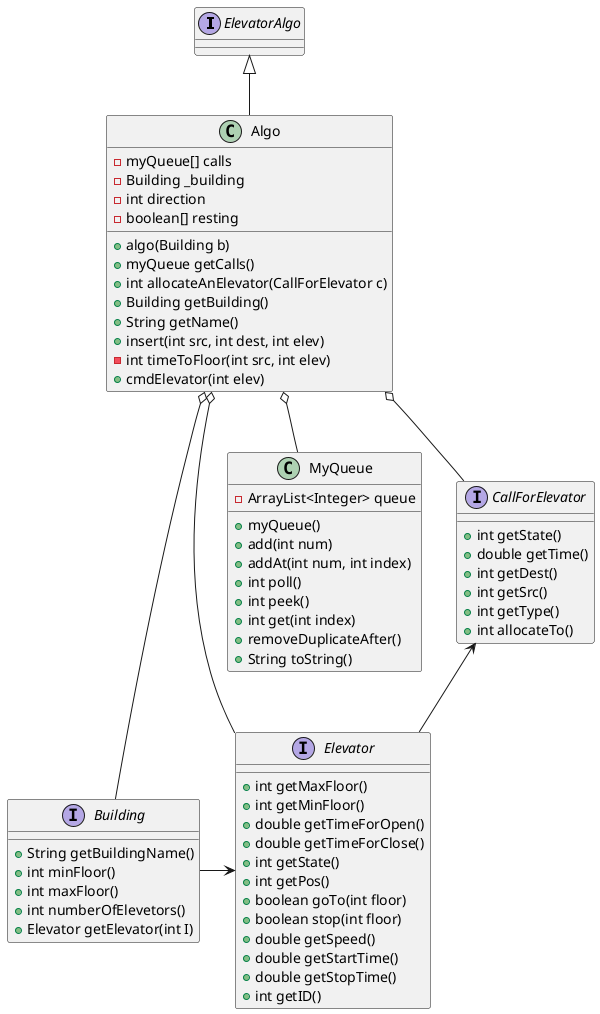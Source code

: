 @startuml
'https://plantuml.com/class-diagram



interface ElevatorAlgo

ElevatorAlgo <|-- Algo
Algo o-- MyQueue
Algo o-- Elevator
Algo o-- Building
Algo o-- CallForElevator
CallForElevator <-- Elevator
Building -> Elevator

interface CallForElevator{
+int getState()
+double getTime()
+int getDest()
+int getSrc()
+int getType()
+int allocateTo()
}
interface Elevator{
+int getMaxFloor()
+int getMinFloor()
+double getTimeForOpen()
+double getTimeForClose()
+int getState()
+int getPos()
+boolean goTo(int floor)
+boolean stop(int floor)
+double getSpeed()
+double getStartTime()
+double getStopTime()
+int getID()
}

interface Building{
+String getBuildingName()
+int minFloor()
+int maxFloor()
+int numberOfElevetors()
+Elevator getElevator(int I)
}

class Algo {
-myQueue[] calls
-Building _building
-int direction
-boolean[] resting
+algo(Building b)
+myQueue getCalls()
+int allocateAnElevator(CallForElevator c)
+Building getBuilding()
+String getName()
+insert(int src, int dest, int elev)
-int timeToFloor(int src, int elev)
+cmdElevator(int elev)
}

class MyQueue{
-ArrayList<Integer> queue

+myQueue()
+add(int num)
+addAt(int num, int index)
+int poll()
+int peek()
+int get(int index)
+removeDuplicateAfter()
+String toString()

}

@enduml